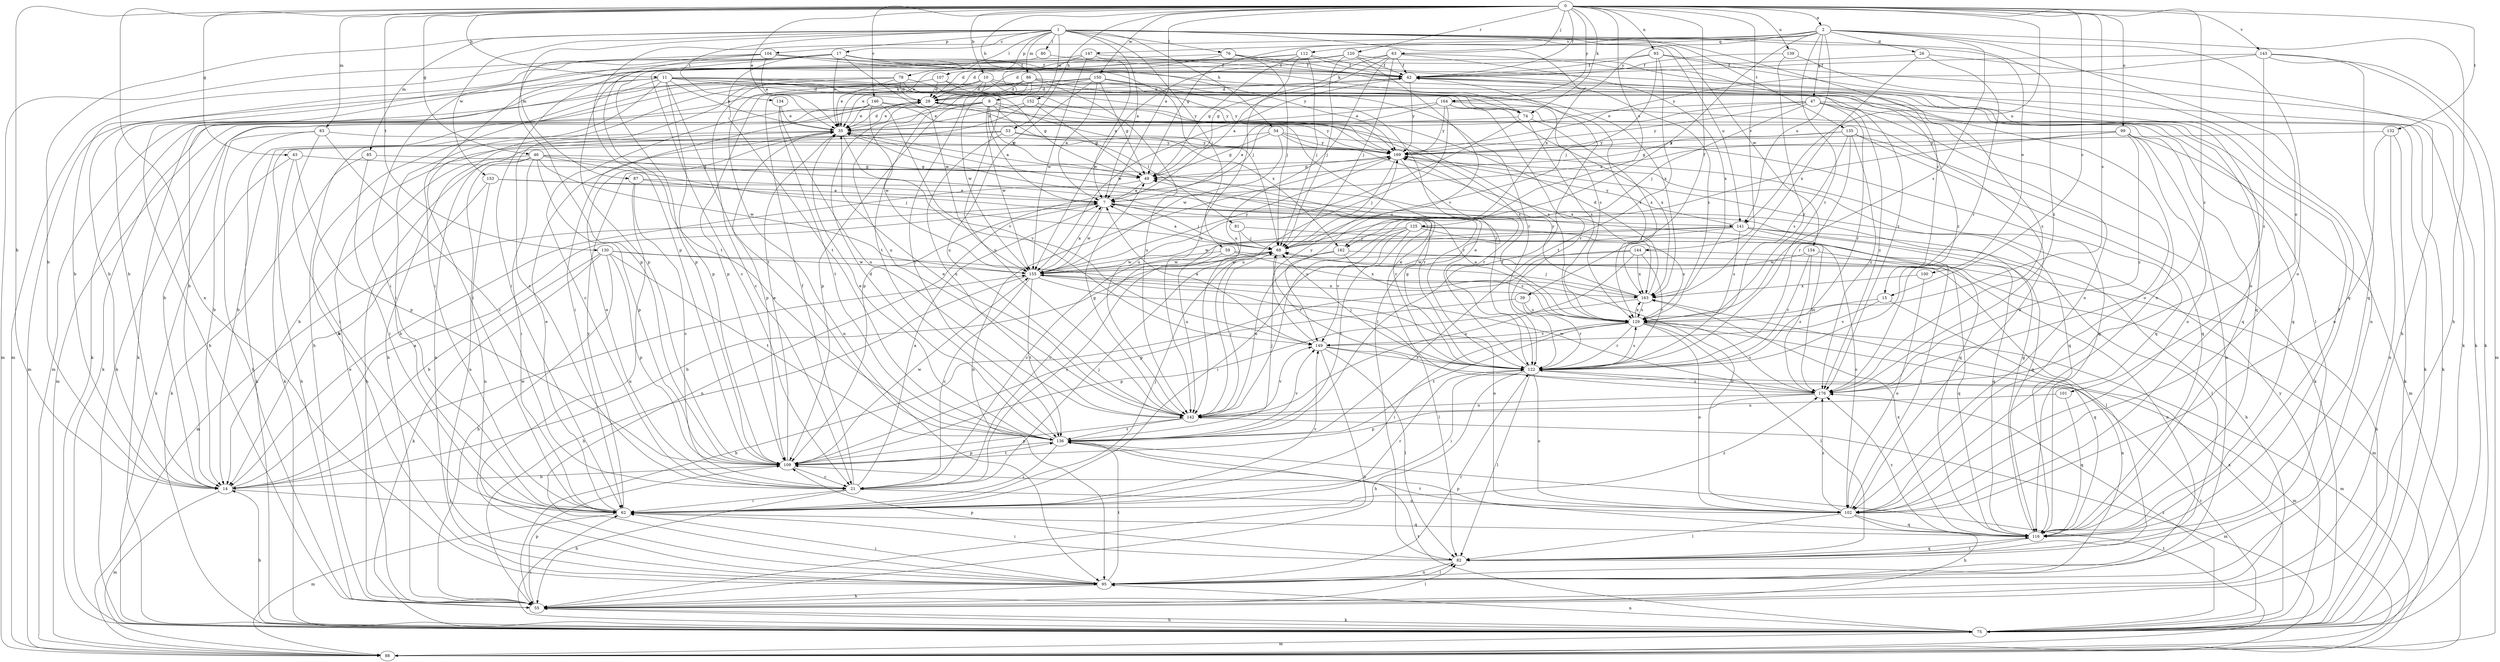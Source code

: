 strict digraph  {
0;
1;
2;
7;
8;
10;
11;
14;
15;
17;
21;
26;
28;
35;
39;
42;
43;
46;
47;
49;
53;
54;
55;
59;
62;
63;
68;
74;
75;
76;
78;
80;
81;
82;
83;
85;
86;
87;
88;
93;
95;
99;
100;
101;
102;
104;
107;
109;
112;
116;
120;
122;
125;
129;
130;
132;
134;
135;
136;
139;
141;
142;
143;
144;
146;
147;
149;
150;
152;
153;
154;
155;
162;
163;
164;
169;
176;
0 -> 2  [label=a];
0 -> 7  [label=a];
0 -> 8  [label=b];
0 -> 10  [label=b];
0 -> 11  [label=b];
0 -> 14  [label=b];
0 -> 15  [label=c];
0 -> 35  [label=e];
0 -> 39  [label=f];
0 -> 42  [label=f];
0 -> 43  [label=g];
0 -> 46  [label=g];
0 -> 53  [label=h];
0 -> 63  [label=j];
0 -> 74  [label=k];
0 -> 83  [label=m];
0 -> 93  [label=n];
0 -> 95  [label=n];
0 -> 99  [label=o];
0 -> 120  [label=r];
0 -> 125  [label=s];
0 -> 129  [label=s];
0 -> 130  [label=t];
0 -> 132  [label=t];
0 -> 139  [label=u];
0 -> 141  [label=u];
0 -> 143  [label=v];
0 -> 144  [label=v];
0 -> 146  [label=v];
0 -> 150  [label=w];
0 -> 164  [label=y];
0 -> 176  [label=z];
1 -> 7  [label=a];
1 -> 14  [label=b];
1 -> 15  [label=c];
1 -> 17  [label=c];
1 -> 54  [label=h];
1 -> 59  [label=i];
1 -> 76  [label=l];
1 -> 78  [label=l];
1 -> 80  [label=l];
1 -> 85  [label=m];
1 -> 86  [label=m];
1 -> 87  [label=m];
1 -> 100  [label=o];
1 -> 104  [label=p];
1 -> 107  [label=p];
1 -> 134  [label=t];
1 -> 135  [label=t];
1 -> 141  [label=u];
1 -> 152  [label=w];
1 -> 153  [label=w];
1 -> 154  [label=w];
1 -> 162  [label=x];
1 -> 176  [label=z];
2 -> 26  [label=d];
2 -> 47  [label=g];
2 -> 49  [label=g];
2 -> 55  [label=h];
2 -> 101  [label=o];
2 -> 102  [label=o];
2 -> 109  [label=p];
2 -> 112  [label=q];
2 -> 122  [label=r];
2 -> 129  [label=s];
2 -> 141  [label=u];
2 -> 147  [label=v];
2 -> 162  [label=x];
2 -> 164  [label=y];
7 -> 68  [label=j];
7 -> 88  [label=m];
7 -> 95  [label=n];
7 -> 116  [label=q];
7 -> 141  [label=u];
7 -> 155  [label=w];
8 -> 7  [label=a];
8 -> 14  [label=b];
8 -> 35  [label=e];
8 -> 49  [label=g];
8 -> 81  [label=l];
8 -> 88  [label=m];
8 -> 102  [label=o];
8 -> 109  [label=p];
8 -> 155  [label=w];
8 -> 162  [label=x];
10 -> 21  [label=c];
10 -> 28  [label=d];
10 -> 35  [label=e];
10 -> 62  [label=i];
10 -> 74  [label=k];
10 -> 102  [label=o];
10 -> 142  [label=u];
10 -> 169  [label=y];
11 -> 28  [label=d];
11 -> 35  [label=e];
11 -> 49  [label=g];
11 -> 55  [label=h];
11 -> 62  [label=i];
11 -> 74  [label=k];
11 -> 88  [label=m];
11 -> 95  [label=n];
11 -> 102  [label=o];
11 -> 109  [label=p];
11 -> 129  [label=s];
11 -> 136  [label=t];
14 -> 7  [label=a];
14 -> 62  [label=i];
14 -> 88  [label=m];
14 -> 155  [label=w];
15 -> 116  [label=q];
15 -> 129  [label=s];
15 -> 149  [label=v];
17 -> 14  [label=b];
17 -> 35  [label=e];
17 -> 42  [label=f];
17 -> 62  [label=i];
17 -> 74  [label=k];
17 -> 88  [label=m];
17 -> 109  [label=p];
17 -> 136  [label=t];
17 -> 155  [label=w];
17 -> 169  [label=y];
17 -> 176  [label=z];
21 -> 7  [label=a];
21 -> 35  [label=e];
21 -> 42  [label=f];
21 -> 55  [label=h];
21 -> 62  [label=i];
21 -> 68  [label=j];
21 -> 102  [label=o];
26 -> 42  [label=f];
26 -> 55  [label=h];
26 -> 122  [label=r];
26 -> 163  [label=x];
28 -> 35  [label=e];
28 -> 62  [label=i];
28 -> 129  [label=s];
28 -> 169  [label=y];
35 -> 28  [label=d];
35 -> 75  [label=k];
35 -> 109  [label=p];
35 -> 122  [label=r];
35 -> 149  [label=v];
35 -> 169  [label=y];
39 -> 55  [label=h];
39 -> 122  [label=r];
39 -> 129  [label=s];
42 -> 28  [label=d];
42 -> 116  [label=q];
42 -> 129  [label=s];
42 -> 155  [label=w];
42 -> 169  [label=y];
43 -> 49  [label=g];
43 -> 55  [label=h];
43 -> 75  [label=k];
43 -> 109  [label=p];
46 -> 14  [label=b];
46 -> 49  [label=g];
46 -> 55  [label=h];
46 -> 62  [label=i];
46 -> 68  [label=j];
46 -> 95  [label=n];
46 -> 109  [label=p];
46 -> 122  [label=r];
46 -> 155  [label=w];
47 -> 35  [label=e];
47 -> 68  [label=j];
47 -> 75  [label=k];
47 -> 109  [label=p];
47 -> 116  [label=q];
47 -> 122  [label=r];
47 -> 169  [label=y];
47 -> 176  [label=z];
49 -> 7  [label=a];
49 -> 14  [label=b];
53 -> 14  [label=b];
53 -> 95  [label=n];
53 -> 116  [label=q];
53 -> 142  [label=u];
53 -> 169  [label=y];
54 -> 49  [label=g];
54 -> 75  [label=k];
54 -> 116  [label=q];
54 -> 155  [label=w];
54 -> 163  [label=x];
54 -> 169  [label=y];
55 -> 35  [label=e];
55 -> 75  [label=k];
55 -> 82  [label=l];
55 -> 109  [label=p];
59 -> 21  [label=c];
59 -> 82  [label=l];
59 -> 155  [label=w];
59 -> 163  [label=x];
62 -> 35  [label=e];
62 -> 68  [label=j];
62 -> 88  [label=m];
62 -> 116  [label=q];
62 -> 122  [label=r];
62 -> 149  [label=v];
62 -> 169  [label=y];
62 -> 176  [label=z];
63 -> 7  [label=a];
63 -> 42  [label=f];
63 -> 49  [label=g];
63 -> 68  [label=j];
63 -> 142  [label=u];
63 -> 155  [label=w];
63 -> 163  [label=x];
63 -> 176  [label=z];
68 -> 7  [label=a];
68 -> 14  [label=b];
68 -> 122  [label=r];
68 -> 155  [label=w];
74 -> 75  [label=k];
74 -> 129  [label=s];
74 -> 142  [label=u];
74 -> 163  [label=x];
75 -> 14  [label=b];
75 -> 55  [label=h];
75 -> 62  [label=i];
75 -> 88  [label=m];
75 -> 95  [label=n];
75 -> 122  [label=r];
75 -> 136  [label=t];
75 -> 163  [label=x];
75 -> 169  [label=y];
75 -> 176  [label=z];
76 -> 42  [label=f];
76 -> 62  [label=i];
76 -> 68  [label=j];
76 -> 136  [label=t];
76 -> 176  [label=z];
78 -> 28  [label=d];
78 -> 35  [label=e];
78 -> 55  [label=h];
78 -> 75  [label=k];
78 -> 142  [label=u];
78 -> 169  [label=y];
80 -> 42  [label=f];
80 -> 62  [label=i];
81 -> 68  [label=j];
81 -> 102  [label=o];
81 -> 142  [label=u];
82 -> 62  [label=i];
82 -> 95  [label=n];
82 -> 109  [label=p];
82 -> 116  [label=q];
83 -> 14  [label=b];
83 -> 21  [label=c];
83 -> 55  [label=h];
83 -> 62  [label=i];
83 -> 169  [label=y];
85 -> 49  [label=g];
85 -> 62  [label=i];
85 -> 75  [label=k];
86 -> 21  [label=c];
86 -> 28  [label=d];
86 -> 82  [label=l];
86 -> 95  [label=n];
86 -> 136  [label=t];
86 -> 142  [label=u];
86 -> 155  [label=w];
86 -> 169  [label=y];
87 -> 7  [label=a];
87 -> 21  [label=c];
87 -> 95  [label=n];
87 -> 122  [label=r];
88 -> 136  [label=t];
93 -> 35  [label=e];
93 -> 42  [label=f];
93 -> 68  [label=j];
93 -> 75  [label=k];
93 -> 116  [label=q];
93 -> 136  [label=t];
95 -> 55  [label=h];
95 -> 62  [label=i];
95 -> 82  [label=l];
95 -> 122  [label=r];
95 -> 136  [label=t];
99 -> 7  [label=a];
99 -> 88  [label=m];
99 -> 95  [label=n];
99 -> 102  [label=o];
99 -> 142  [label=u];
99 -> 169  [label=y];
99 -> 176  [label=z];
100 -> 102  [label=o];
100 -> 163  [label=x];
101 -> 116  [label=q];
101 -> 142  [label=u];
102 -> 55  [label=h];
102 -> 68  [label=j];
102 -> 82  [label=l];
102 -> 109  [label=p];
102 -> 116  [label=q];
102 -> 176  [label=z];
104 -> 35  [label=e];
104 -> 42  [label=f];
104 -> 68  [label=j];
104 -> 88  [label=m];
104 -> 109  [label=p];
104 -> 136  [label=t];
104 -> 163  [label=x];
107 -> 14  [label=b];
107 -> 28  [label=d];
107 -> 88  [label=m];
107 -> 102  [label=o];
107 -> 129  [label=s];
109 -> 14  [label=b];
109 -> 21  [label=c];
109 -> 35  [label=e];
109 -> 136  [label=t];
109 -> 155  [label=w];
112 -> 14  [label=b];
112 -> 28  [label=d];
112 -> 42  [label=f];
112 -> 49  [label=g];
112 -> 68  [label=j];
112 -> 75  [label=k];
112 -> 142  [label=u];
116 -> 42  [label=f];
116 -> 49  [label=g];
116 -> 82  [label=l];
116 -> 136  [label=t];
116 -> 163  [label=x];
116 -> 176  [label=z];
120 -> 21  [label=c];
120 -> 28  [label=d];
120 -> 42  [label=f];
120 -> 68  [label=j];
120 -> 102  [label=o];
120 -> 109  [label=p];
120 -> 149  [label=v];
122 -> 35  [label=e];
122 -> 49  [label=g];
122 -> 55  [label=h];
122 -> 62  [label=i];
122 -> 68  [label=j];
122 -> 82  [label=l];
122 -> 102  [label=o];
122 -> 129  [label=s];
122 -> 176  [label=z];
125 -> 21  [label=c];
125 -> 62  [label=i];
125 -> 68  [label=j];
125 -> 75  [label=k];
125 -> 129  [label=s];
125 -> 136  [label=t];
125 -> 149  [label=v];
125 -> 176  [label=z];
129 -> 7  [label=a];
129 -> 62  [label=i];
129 -> 82  [label=l];
129 -> 88  [label=m];
129 -> 95  [label=n];
129 -> 102  [label=o];
129 -> 122  [label=r];
129 -> 136  [label=t];
129 -> 149  [label=v];
129 -> 163  [label=x];
130 -> 14  [label=b];
130 -> 55  [label=h];
130 -> 75  [label=k];
130 -> 102  [label=o];
130 -> 109  [label=p];
130 -> 136  [label=t];
130 -> 155  [label=w];
132 -> 75  [label=k];
132 -> 95  [label=n];
132 -> 102  [label=o];
132 -> 169  [label=y];
134 -> 35  [label=e];
134 -> 136  [label=t];
134 -> 142  [label=u];
135 -> 49  [label=g];
135 -> 75  [label=k];
135 -> 116  [label=q];
135 -> 122  [label=r];
135 -> 129  [label=s];
135 -> 169  [label=y];
135 -> 176  [label=z];
136 -> 28  [label=d];
136 -> 35  [label=e];
136 -> 42  [label=f];
136 -> 62  [label=i];
136 -> 68  [label=j];
136 -> 109  [label=p];
136 -> 149  [label=v];
139 -> 42  [label=f];
139 -> 95  [label=n];
139 -> 122  [label=r];
141 -> 21  [label=c];
141 -> 55  [label=h];
141 -> 68  [label=j];
141 -> 82  [label=l];
141 -> 116  [label=q];
141 -> 129  [label=s];
141 -> 155  [label=w];
141 -> 169  [label=y];
142 -> 35  [label=e];
142 -> 49  [label=g];
142 -> 68  [label=j];
142 -> 88  [label=m];
142 -> 109  [label=p];
142 -> 136  [label=t];
142 -> 149  [label=v];
143 -> 42  [label=f];
143 -> 75  [label=k];
143 -> 88  [label=m];
143 -> 116  [label=q];
143 -> 169  [label=y];
143 -> 176  [label=z];
144 -> 88  [label=m];
144 -> 109  [label=p];
144 -> 122  [label=r];
144 -> 142  [label=u];
144 -> 155  [label=w];
144 -> 163  [label=x];
146 -> 21  [label=c];
146 -> 35  [label=e];
146 -> 75  [label=k];
146 -> 116  [label=q];
146 -> 122  [label=r];
146 -> 149  [label=v];
146 -> 155  [label=w];
147 -> 7  [label=a];
147 -> 14  [label=b];
147 -> 28  [label=d];
147 -> 42  [label=f];
147 -> 155  [label=w];
149 -> 7  [label=a];
149 -> 55  [label=h];
149 -> 82  [label=l];
149 -> 88  [label=m];
149 -> 122  [label=r];
149 -> 169  [label=y];
150 -> 7  [label=a];
150 -> 28  [label=d];
150 -> 49  [label=g];
150 -> 75  [label=k];
150 -> 82  [label=l];
150 -> 109  [label=p];
150 -> 122  [label=r];
150 -> 142  [label=u];
152 -> 35  [label=e];
152 -> 49  [label=g];
152 -> 55  [label=h];
152 -> 129  [label=s];
153 -> 7  [label=a];
153 -> 14  [label=b];
153 -> 95  [label=n];
153 -> 116  [label=q];
154 -> 116  [label=q];
154 -> 122  [label=r];
154 -> 155  [label=w];
154 -> 176  [label=z];
155 -> 7  [label=a];
155 -> 21  [label=c];
155 -> 55  [label=h];
155 -> 82  [label=l];
155 -> 102  [label=o];
155 -> 136  [label=t];
155 -> 163  [label=x];
155 -> 169  [label=y];
162 -> 95  [label=n];
162 -> 129  [label=s];
162 -> 142  [label=u];
162 -> 155  [label=w];
163 -> 28  [label=d];
163 -> 68  [label=j];
163 -> 109  [label=p];
163 -> 129  [label=s];
163 -> 169  [label=y];
164 -> 7  [label=a];
164 -> 35  [label=e];
164 -> 75  [label=k];
164 -> 122  [label=r];
164 -> 142  [label=u];
164 -> 163  [label=x];
164 -> 169  [label=y];
169 -> 49  [label=g];
169 -> 68  [label=j];
169 -> 95  [label=n];
169 -> 116  [label=q];
169 -> 122  [label=r];
176 -> 35  [label=e];
176 -> 109  [label=p];
176 -> 129  [label=s];
176 -> 142  [label=u];
176 -> 155  [label=w];
}
